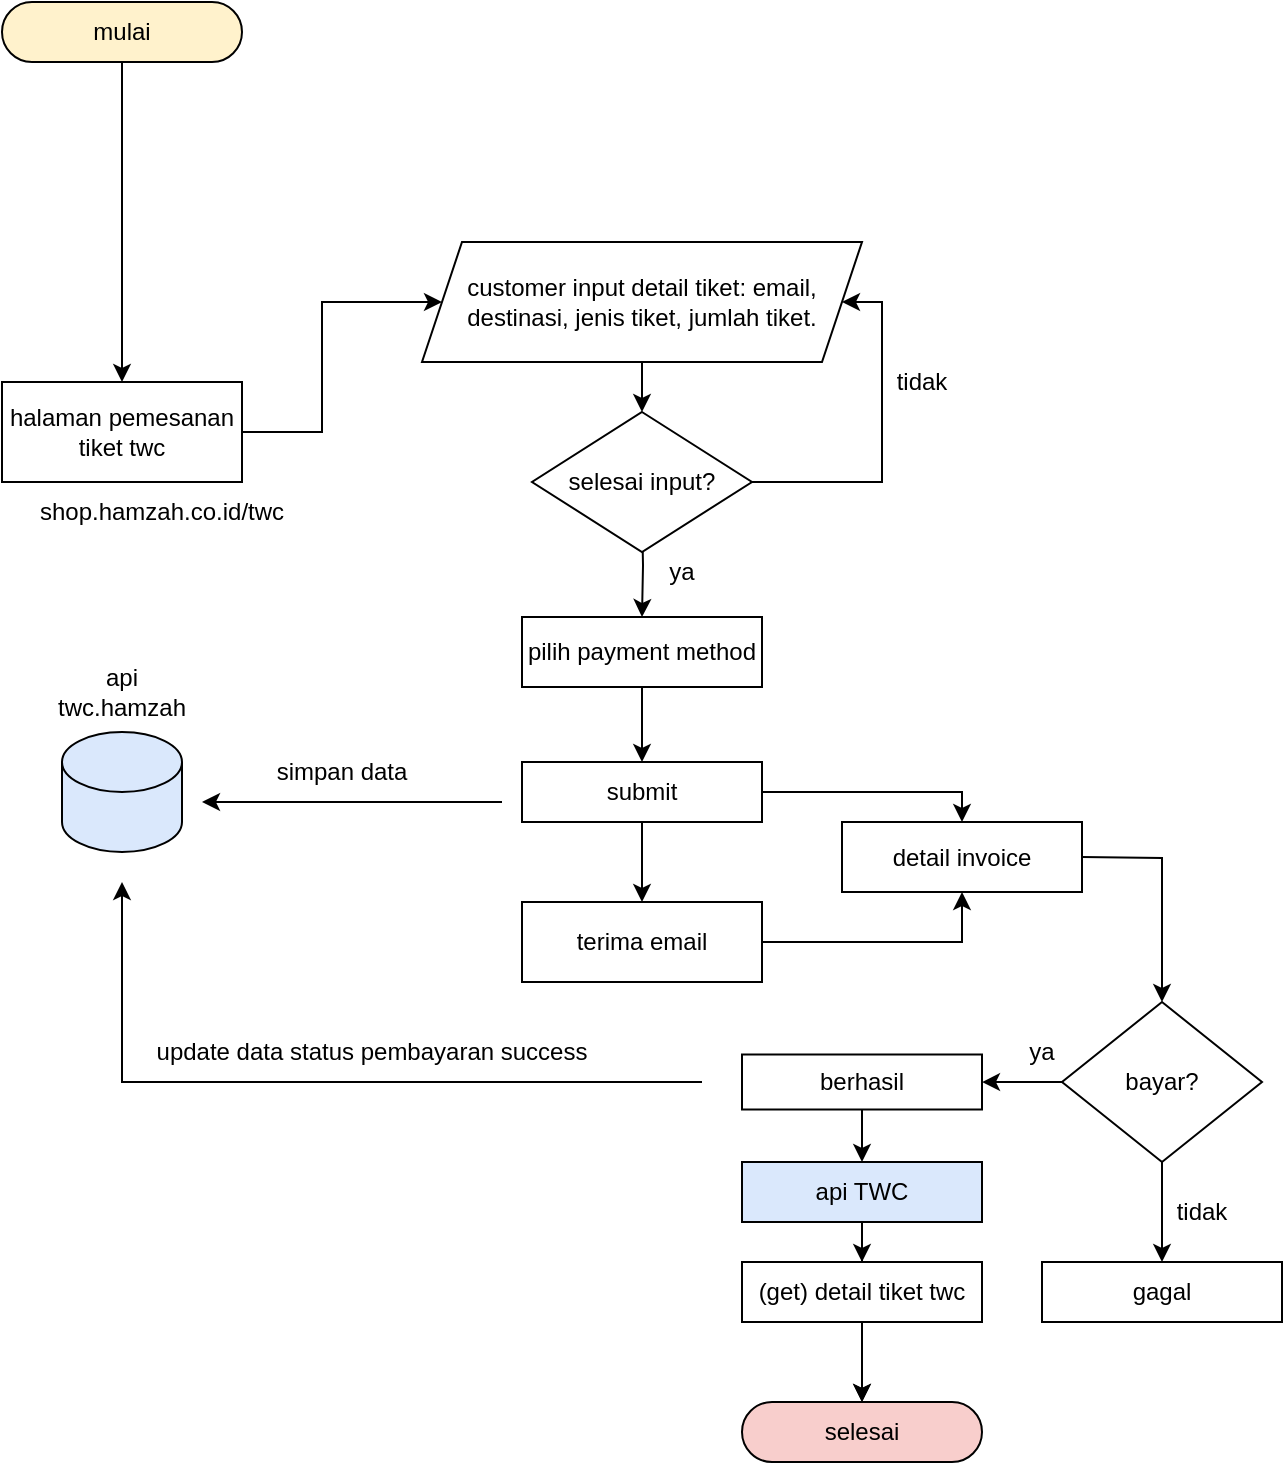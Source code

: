 <mxfile version="20.4.0" type="github">
  <diagram id="C5RBs43oDa-KdzZeNtuy" name="Page-1">
    <mxGraphModel dx="942" dy="614" grid="0" gridSize="14" guides="1" tooltips="1" connect="1" arrows="1" fold="1" page="1" pageScale="1" pageWidth="827" pageHeight="1169" math="0" shadow="0">
      <root>
        <mxCell id="WIyWlLk6GJQsqaUBKTNV-0" />
        <mxCell id="WIyWlLk6GJQsqaUBKTNV-1" parent="WIyWlLk6GJQsqaUBKTNV-0" />
        <mxCell id="bTvhiLBneZTF0PjnlEiT-1" value="mulai" style="rounded=1;whiteSpace=wrap;html=1;arcSize=50;fillColor=#fff2cc;strokeColor=#000000;" parent="WIyWlLk6GJQsqaUBKTNV-1" vertex="1">
          <mxGeometry x="60" y="80" width="120" height="30" as="geometry" />
        </mxCell>
        <mxCell id="bTvhiLBneZTF0PjnlEiT-2" value="selesai" style="rounded=1;whiteSpace=wrap;html=1;arcSize=50;fillColor=#f8cecc;strokeColor=#000000;" parent="WIyWlLk6GJQsqaUBKTNV-1" vertex="1">
          <mxGeometry x="430" y="780" width="120" height="30" as="geometry" />
        </mxCell>
        <mxCell id="bTvhiLBneZTF0PjnlEiT-4" value="" style="endArrow=classic;html=1;rounded=0;exitX=0.5;exitY=1;exitDx=0;exitDy=0;entryX=0.5;entryY=0;entryDx=0;entryDy=0;" parent="WIyWlLk6GJQsqaUBKTNV-1" source="bTvhiLBneZTF0PjnlEiT-1" target="bTvhiLBneZTF0PjnlEiT-13" edge="1">
          <mxGeometry width="50" height="50" relative="1" as="geometry">
            <mxPoint x="200" y="240" as="sourcePoint" />
            <mxPoint x="120" y="150" as="targetPoint" />
          </mxGeometry>
        </mxCell>
        <mxCell id="bTvhiLBneZTF0PjnlEiT-34" value="" style="edgeStyle=orthogonalEdgeStyle;rounded=0;orthogonalLoop=1;jettySize=auto;html=1;" parent="WIyWlLk6GJQsqaUBKTNV-1" source="bTvhiLBneZTF0PjnlEiT-7" target="bTvhiLBneZTF0PjnlEiT-33" edge="1">
          <mxGeometry relative="1" as="geometry" />
        </mxCell>
        <mxCell id="bTvhiLBneZTF0PjnlEiT-7" value="pilih payment method" style="rounded=0;whiteSpace=wrap;html=1;" parent="WIyWlLk6GJQsqaUBKTNV-1" vertex="1">
          <mxGeometry x="320" y="387.5" width="120" height="35" as="geometry" />
        </mxCell>
        <mxCell id="bTvhiLBneZTF0PjnlEiT-50" value="" style="edgeStyle=orthogonalEdgeStyle;rounded=0;orthogonalLoop=1;jettySize=auto;html=1;" parent="WIyWlLk6GJQsqaUBKTNV-1" source="bTvhiLBneZTF0PjnlEiT-8" target="bTvhiLBneZTF0PjnlEiT-41" edge="1">
          <mxGeometry relative="1" as="geometry" />
        </mxCell>
        <mxCell id="bTvhiLBneZTF0PjnlEiT-54" value="" style="edgeStyle=orthogonalEdgeStyle;rounded=0;orthogonalLoop=1;jettySize=auto;html=1;" parent="WIyWlLk6GJQsqaUBKTNV-1" source="bTvhiLBneZTF0PjnlEiT-8" target="bTvhiLBneZTF0PjnlEiT-53" edge="1">
          <mxGeometry relative="1" as="geometry" />
        </mxCell>
        <mxCell id="bTvhiLBneZTF0PjnlEiT-8" value="bayar?" style="rhombus;whiteSpace=wrap;html=1;" parent="WIyWlLk6GJQsqaUBKTNV-1" vertex="1">
          <mxGeometry x="590" y="580" width="100" height="80" as="geometry" />
        </mxCell>
        <mxCell id="bTvhiLBneZTF0PjnlEiT-12" value="" style="edgeStyle=orthogonalEdgeStyle;rounded=0;orthogonalLoop=1;jettySize=auto;html=1;" parent="WIyWlLk6GJQsqaUBKTNV-1" source="bTvhiLBneZTF0PjnlEiT-9" target="bTvhiLBneZTF0PjnlEiT-2" edge="1">
          <mxGeometry relative="1" as="geometry" />
        </mxCell>
        <mxCell id="bTvhiLBneZTF0PjnlEiT-55" value="" style="edgeStyle=orthogonalEdgeStyle;rounded=0;orthogonalLoop=1;jettySize=auto;html=1;" parent="WIyWlLk6GJQsqaUBKTNV-1" source="bTvhiLBneZTF0PjnlEiT-9" target="bTvhiLBneZTF0PjnlEiT-2" edge="1">
          <mxGeometry relative="1" as="geometry" />
        </mxCell>
        <mxCell id="bTvhiLBneZTF0PjnlEiT-9" value="(get) detail tiket twc" style="rounded=0;whiteSpace=wrap;html=1;" parent="WIyWlLk6GJQsqaUBKTNV-1" vertex="1">
          <mxGeometry x="430" y="710" width="120" height="30" as="geometry" />
        </mxCell>
        <mxCell id="bTvhiLBneZTF0PjnlEiT-13" value="halaman pemesanan tiket twc" style="whiteSpace=wrap;html=1;" parent="WIyWlLk6GJQsqaUBKTNV-1" vertex="1">
          <mxGeometry x="60" y="270" width="120" height="50" as="geometry" />
        </mxCell>
        <mxCell id="bTvhiLBneZTF0PjnlEiT-24" value="" style="edgeStyle=orthogonalEdgeStyle;rounded=0;orthogonalLoop=1;jettySize=auto;html=1;" parent="WIyWlLk6GJQsqaUBKTNV-1" source="bTvhiLBneZTF0PjnlEiT-17" target="bTvhiLBneZTF0PjnlEiT-23" edge="1">
          <mxGeometry relative="1" as="geometry" />
        </mxCell>
        <mxCell id="bTvhiLBneZTF0PjnlEiT-17" value="customer input detail tiket: email, destinasi, jenis tiket, jumlah tiket." style="shape=parallelogram;perimeter=parallelogramPerimeter;whiteSpace=wrap;html=1;fixedSize=1;" parent="WIyWlLk6GJQsqaUBKTNV-1" vertex="1">
          <mxGeometry x="270" y="200" width="220" height="60" as="geometry" />
        </mxCell>
        <mxCell id="bTvhiLBneZTF0PjnlEiT-22" value="" style="edgeStyle=orthogonalEdgeStyle;rounded=0;orthogonalLoop=1;jettySize=auto;html=1;" parent="WIyWlLk6GJQsqaUBKTNV-1" target="bTvhiLBneZTF0PjnlEiT-7" edge="1">
          <mxGeometry relative="1" as="geometry">
            <mxPoint x="380" y="335" as="sourcePoint" />
          </mxGeometry>
        </mxCell>
        <mxCell id="bTvhiLBneZTF0PjnlEiT-23" value="selesai input?" style="rhombus;whiteSpace=wrap;html=1;" parent="WIyWlLk6GJQsqaUBKTNV-1" vertex="1">
          <mxGeometry x="325" y="285" width="110" height="70" as="geometry" />
        </mxCell>
        <mxCell id="bTvhiLBneZTF0PjnlEiT-27" value="" style="endArrow=classic;html=1;rounded=0;exitX=1;exitY=0.5;exitDx=0;exitDy=0;entryX=1;entryY=0.5;entryDx=0;entryDy=0;" parent="WIyWlLk6GJQsqaUBKTNV-1" source="bTvhiLBneZTF0PjnlEiT-23" target="bTvhiLBneZTF0PjnlEiT-17" edge="1">
          <mxGeometry width="50" height="50" relative="1" as="geometry">
            <mxPoint x="470" y="315" as="sourcePoint" />
            <mxPoint x="520" y="265" as="targetPoint" />
            <Array as="points">
              <mxPoint x="500" y="320" />
              <mxPoint x="500" y="230" />
            </Array>
          </mxGeometry>
        </mxCell>
        <mxCell id="bTvhiLBneZTF0PjnlEiT-28" value="detail invoice" style="whiteSpace=wrap;html=1;rounded=0;" parent="WIyWlLk6GJQsqaUBKTNV-1" vertex="1">
          <mxGeometry x="480" y="490" width="120" height="35" as="geometry" />
        </mxCell>
        <mxCell id="bTvhiLBneZTF0PjnlEiT-32" value="" style="endArrow=classic;html=1;rounded=0;exitX=1;exitY=0.5;exitDx=0;exitDy=0;entryX=0;entryY=0.5;entryDx=0;entryDy=0;" parent="WIyWlLk6GJQsqaUBKTNV-1" source="bTvhiLBneZTF0PjnlEiT-13" target="bTvhiLBneZTF0PjnlEiT-17" edge="1">
          <mxGeometry width="50" height="50" relative="1" as="geometry">
            <mxPoint x="210" y="310" as="sourcePoint" />
            <mxPoint x="260" y="260" as="targetPoint" />
            <Array as="points">
              <mxPoint x="220" y="295" />
              <mxPoint x="220" y="230" />
            </Array>
          </mxGeometry>
        </mxCell>
        <mxCell id="bTvhiLBneZTF0PjnlEiT-36" value="" style="edgeStyle=orthogonalEdgeStyle;rounded=0;orthogonalLoop=1;jettySize=auto;html=1;" parent="WIyWlLk6GJQsqaUBKTNV-1" source="bTvhiLBneZTF0PjnlEiT-33" target="bTvhiLBneZTF0PjnlEiT-35" edge="1">
          <mxGeometry relative="1" as="geometry" />
        </mxCell>
        <mxCell id="bTvhiLBneZTF0PjnlEiT-33" value="submit" style="whiteSpace=wrap;html=1;rounded=0;" parent="WIyWlLk6GJQsqaUBKTNV-1" vertex="1">
          <mxGeometry x="320" y="460" width="120" height="30" as="geometry" />
        </mxCell>
        <mxCell id="bTvhiLBneZTF0PjnlEiT-35" value="terima email" style="whiteSpace=wrap;html=1;rounded=0;" parent="WIyWlLk6GJQsqaUBKTNV-1" vertex="1">
          <mxGeometry x="320" y="530" width="120" height="40" as="geometry" />
        </mxCell>
        <mxCell id="bTvhiLBneZTF0PjnlEiT-39" value="" style="endArrow=classic;html=1;rounded=0;entryX=0.5;entryY=1;entryDx=0;entryDy=0;exitX=1;exitY=0.5;exitDx=0;exitDy=0;" parent="WIyWlLk6GJQsqaUBKTNV-1" source="bTvhiLBneZTF0PjnlEiT-35" target="bTvhiLBneZTF0PjnlEiT-28" edge="1">
          <mxGeometry width="50" height="50" relative="1" as="geometry">
            <mxPoint x="460" y="570" as="sourcePoint" />
            <mxPoint x="510" y="520" as="targetPoint" />
            <Array as="points">
              <mxPoint x="540" y="550" />
            </Array>
          </mxGeometry>
        </mxCell>
        <mxCell id="bTvhiLBneZTF0PjnlEiT-59" value="" style="edgeStyle=orthogonalEdgeStyle;rounded=0;orthogonalLoop=1;jettySize=auto;html=1;" parent="WIyWlLk6GJQsqaUBKTNV-1" source="bTvhiLBneZTF0PjnlEiT-41" target="bTvhiLBneZTF0PjnlEiT-57" edge="1">
          <mxGeometry relative="1" as="geometry" />
        </mxCell>
        <mxCell id="bTvhiLBneZTF0PjnlEiT-41" value="berhasil" style="rounded=0;whiteSpace=wrap;html=1;" parent="WIyWlLk6GJQsqaUBKTNV-1" vertex="1">
          <mxGeometry x="430" y="606.25" width="120" height="27.5" as="geometry" />
        </mxCell>
        <mxCell id="bTvhiLBneZTF0PjnlEiT-42" value="" style="shape=cylinder3;whiteSpace=wrap;html=1;boundedLbl=1;backgroundOutline=1;size=15;fillColor=#dae8fc;strokeColor=#000000;" parent="WIyWlLk6GJQsqaUBKTNV-1" vertex="1">
          <mxGeometry x="90" y="445" width="60" height="60" as="geometry" />
        </mxCell>
        <mxCell id="bTvhiLBneZTF0PjnlEiT-43" value="" style="endArrow=classic;html=1;rounded=0;" parent="WIyWlLk6GJQsqaUBKTNV-1" edge="1">
          <mxGeometry width="50" height="50" relative="1" as="geometry">
            <mxPoint x="310" y="480" as="sourcePoint" />
            <mxPoint x="160" y="480" as="targetPoint" />
          </mxGeometry>
        </mxCell>
        <mxCell id="bTvhiLBneZTF0PjnlEiT-46" value="" style="endArrow=classic;html=1;rounded=0;exitX=1;exitY=0.5;exitDx=0;exitDy=0;entryX=0.5;entryY=0;entryDx=0;entryDy=0;" parent="WIyWlLk6GJQsqaUBKTNV-1" source="bTvhiLBneZTF0PjnlEiT-33" target="bTvhiLBneZTF0PjnlEiT-28" edge="1">
          <mxGeometry width="50" height="50" relative="1" as="geometry">
            <mxPoint x="460" y="475" as="sourcePoint" />
            <mxPoint x="510" y="425" as="targetPoint" />
            <Array as="points">
              <mxPoint x="540" y="475" />
            </Array>
          </mxGeometry>
        </mxCell>
        <mxCell id="bTvhiLBneZTF0PjnlEiT-47" value="" style="endArrow=classic;html=1;rounded=0;exitX=1;exitY=0.5;exitDx=0;exitDy=0;entryX=0.5;entryY=0;entryDx=0;entryDy=0;" parent="WIyWlLk6GJQsqaUBKTNV-1" source="bTvhiLBneZTF0PjnlEiT-28" target="bTvhiLBneZTF0PjnlEiT-8" edge="1">
          <mxGeometry width="50" height="50" relative="1" as="geometry">
            <mxPoint x="650" y="550" as="sourcePoint" />
            <mxPoint x="700" y="500" as="targetPoint" />
            <Array as="points">
              <mxPoint x="640" y="508" />
            </Array>
          </mxGeometry>
        </mxCell>
        <mxCell id="bTvhiLBneZTF0PjnlEiT-52" value="" style="endArrow=classic;html=1;rounded=0;" parent="WIyWlLk6GJQsqaUBKTNV-1" edge="1">
          <mxGeometry width="50" height="50" relative="1" as="geometry">
            <mxPoint x="410" y="620" as="sourcePoint" />
            <mxPoint x="120" y="520" as="targetPoint" />
            <Array as="points">
              <mxPoint x="120" y="620" />
            </Array>
          </mxGeometry>
        </mxCell>
        <mxCell id="bTvhiLBneZTF0PjnlEiT-53" value="gagal" style="whiteSpace=wrap;html=1;" parent="WIyWlLk6GJQsqaUBKTNV-1" vertex="1">
          <mxGeometry x="580" y="710" width="120" height="30" as="geometry" />
        </mxCell>
        <mxCell id="bTvhiLBneZTF0PjnlEiT-58" value="" style="edgeStyle=orthogonalEdgeStyle;rounded=0;orthogonalLoop=1;jettySize=auto;html=1;" parent="WIyWlLk6GJQsqaUBKTNV-1" source="bTvhiLBneZTF0PjnlEiT-57" target="bTvhiLBneZTF0PjnlEiT-9" edge="1">
          <mxGeometry relative="1" as="geometry" />
        </mxCell>
        <mxCell id="bTvhiLBneZTF0PjnlEiT-57" value="api TWC" style="rounded=0;whiteSpace=wrap;html=1;fillColor=#dae8fc;strokeColor=#000000;" parent="WIyWlLk6GJQsqaUBKTNV-1" vertex="1">
          <mxGeometry x="430" y="660" width="120" height="30" as="geometry" />
        </mxCell>
        <mxCell id="bTvhiLBneZTF0PjnlEiT-62" value="ya" style="text;html=1;strokeColor=none;fillColor=none;align=center;verticalAlign=middle;whiteSpace=wrap;rounded=0;" parent="WIyWlLk6GJQsqaUBKTNV-1" vertex="1">
          <mxGeometry x="370" y="350" width="60" height="30" as="geometry" />
        </mxCell>
        <mxCell id="bTvhiLBneZTF0PjnlEiT-63" value="tidak" style="text;html=1;strokeColor=none;fillColor=none;align=center;verticalAlign=middle;whiteSpace=wrap;rounded=0;" parent="WIyWlLk6GJQsqaUBKTNV-1" vertex="1">
          <mxGeometry x="490" y="255" width="60" height="30" as="geometry" />
        </mxCell>
        <mxCell id="bTvhiLBneZTF0PjnlEiT-64" value="ya" style="text;html=1;strokeColor=none;fillColor=none;align=center;verticalAlign=middle;whiteSpace=wrap;rounded=0;" parent="WIyWlLk6GJQsqaUBKTNV-1" vertex="1">
          <mxGeometry x="550" y="590" width="60" height="30" as="geometry" />
        </mxCell>
        <mxCell id="bTvhiLBneZTF0PjnlEiT-65" value="tidak" style="text;html=1;strokeColor=none;fillColor=none;align=center;verticalAlign=middle;whiteSpace=wrap;rounded=0;" parent="WIyWlLk6GJQsqaUBKTNV-1" vertex="1">
          <mxGeometry x="630" y="670" width="60" height="30" as="geometry" />
        </mxCell>
        <mxCell id="bTvhiLBneZTF0PjnlEiT-66" value="api twc.hamzah" style="text;html=1;strokeColor=none;fillColor=none;align=center;verticalAlign=middle;whiteSpace=wrap;rounded=0;" parent="WIyWlLk6GJQsqaUBKTNV-1" vertex="1">
          <mxGeometry x="90" y="410" width="60" height="30" as="geometry" />
        </mxCell>
        <mxCell id="bTvhiLBneZTF0PjnlEiT-67" value="simpan data" style="text;html=1;strokeColor=none;fillColor=none;align=center;verticalAlign=middle;whiteSpace=wrap;rounded=0;" parent="WIyWlLk6GJQsqaUBKTNV-1" vertex="1">
          <mxGeometry x="190" y="450" width="80" height="30" as="geometry" />
        </mxCell>
        <mxCell id="bTvhiLBneZTF0PjnlEiT-68" value="update data status pembayaran success" style="text;html=1;strokeColor=none;fillColor=none;align=center;verticalAlign=middle;whiteSpace=wrap;rounded=0;" parent="WIyWlLk6GJQsqaUBKTNV-1" vertex="1">
          <mxGeometry x="130" y="590" width="230" height="30" as="geometry" />
        </mxCell>
        <mxCell id="bTvhiLBneZTF0PjnlEiT-69" value="shop.hamzah.co.id/twc" style="text;html=1;strokeColor=none;fillColor=none;align=center;verticalAlign=middle;whiteSpace=wrap;rounded=0;" parent="WIyWlLk6GJQsqaUBKTNV-1" vertex="1">
          <mxGeometry x="110" y="320" width="60" height="30" as="geometry" />
        </mxCell>
      </root>
    </mxGraphModel>
  </diagram>
</mxfile>
